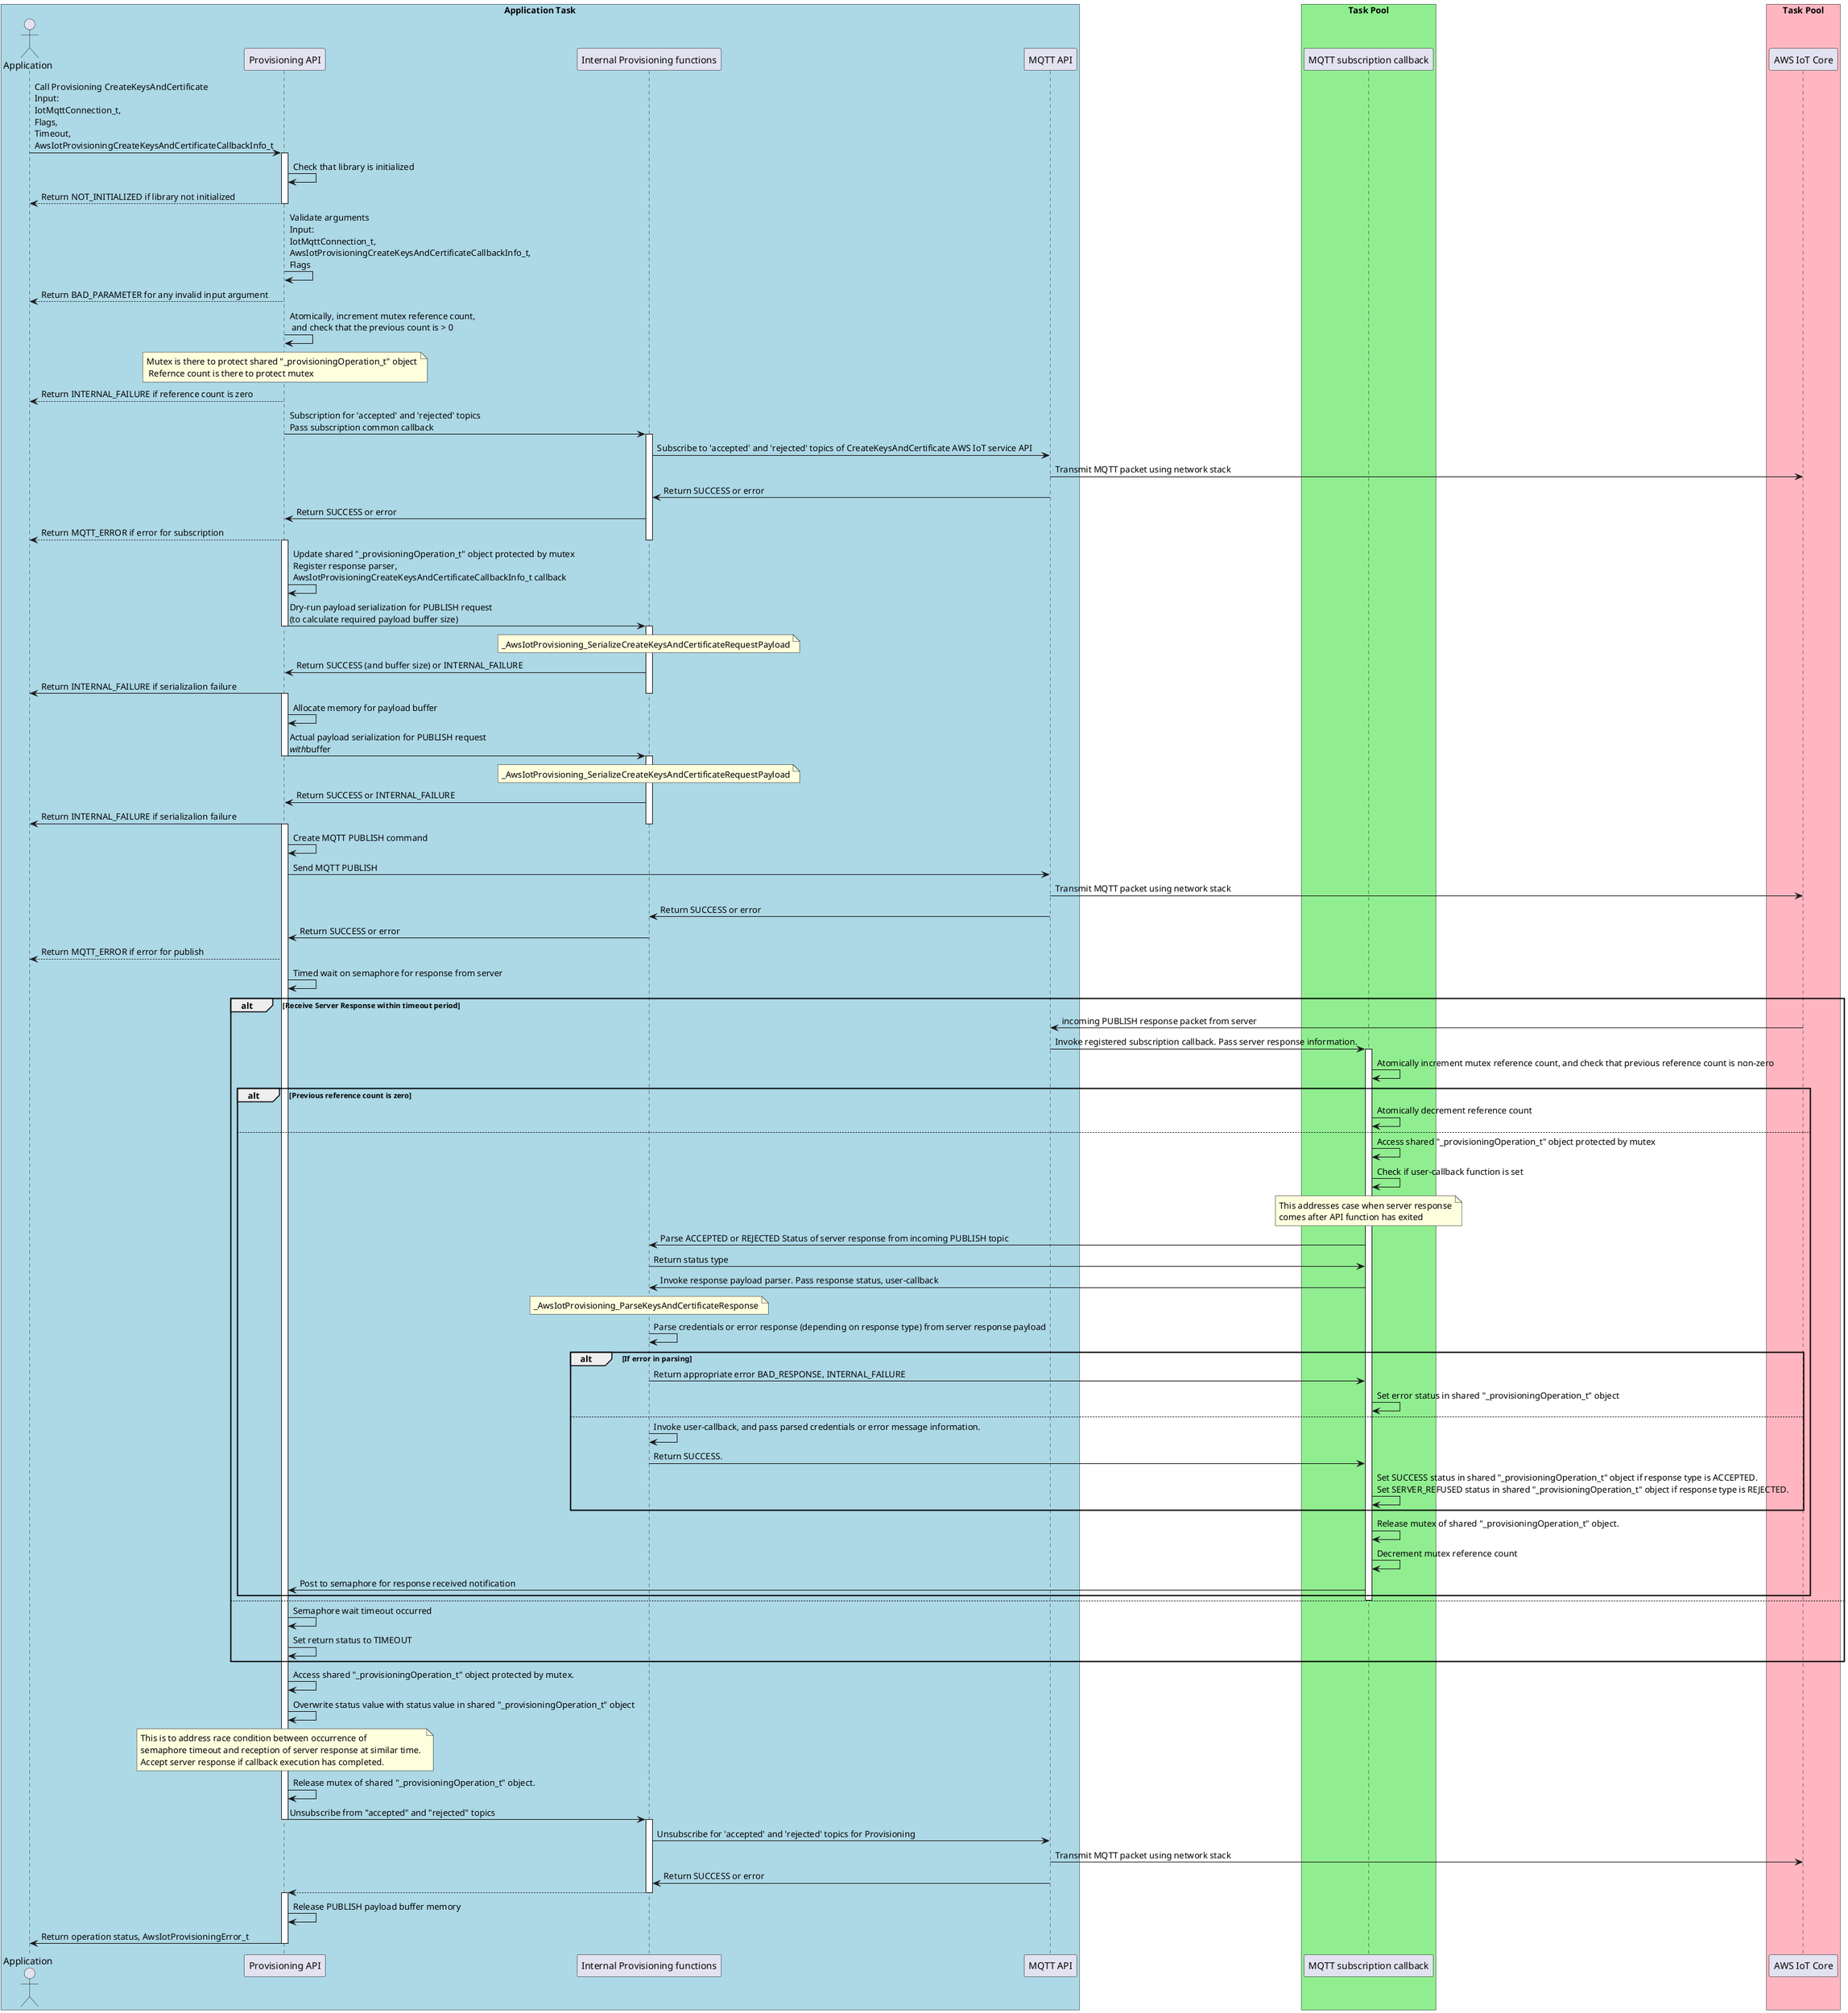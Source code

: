 @startuml
skinparam classFontSize 8
skinparam classFontName Helvetica

box "Application Task" #LightBlue
actor Application as app
participant "Provisioning API" as provisioning
participant "Internal Provisioning functions" as internal
participant "MQTT API" as mqtt
end box

box "Task Pool" #LightGreen
participant "MQTT subscription callback" as callback
end box

box "Task Pool" #LightPink
participant "AWS IoT Core" as aws
end box

app -> provisioning: Call Provisioning CreateKeysAndCertificate\nInput:\nIotMqttConnection_t,\nFlags,\nTimeout,\nAwsIotProvisioningCreateKeysAndCertificateCallbackInfo_t
activate provisioning

provisioning -> provisioning: Check that library is initialized
return Return NOT_INITIALIZED if library not initialized

provisioning -> provisioning: Validate arguments\nInput:\nIotMqttConnection_t,\nAwsIotProvisioningCreateKeysAndCertificateCallbackInfo_t,\nFlags
provisioning --> app: Return BAD_PARAMETER for any invalid input argument

provisioning -> provisioning: Atomically, increment mutex reference count,\n and check that the previous count is > 0
note over provisioning: Mutex is there to protect shared "_provisioningOperation_t" object\n Refernce count is there to protect mutex
provisioning --> app: Return INTERNAL_FAILURE if reference count is zero

provisioning -> internal: Subscription for 'accepted' and 'rejected' topics\nPass subscription common callback
deactivate provisioning
activate internal
internal -> mqtt: Subscribe to 'accepted' and 'rejected' topics of CreateKeysAndCertificate AWS IoT service API
mqtt -> aws: Transmit MQTT packet using network stack
mqtt -> internal: Return SUCCESS or error
internal -> provisioning: Return SUCCESS or error
provisioning --> app: Return MQTT_ERROR if error for subscription
deactivate internal
activate provisioning

provisioning -> provisioning: Update shared "_provisioningOperation_t" object protected by mutex\nRegister response parser,\nAwsIotProvisioningCreateKeysAndCertificateCallbackInfo_t callback

provisioning -> internal: Dry-run payload serialization for PUBLISH request\n(to calculate required payload buffer size)
deactivate provisioning
activate internal
note over internal: _AwsIotProvisioning_SerializeCreateKeysAndCertificateRequestPayload
internal -> provisioning: Return SUCCESS (and buffer size) or INTERNAL_FAILURE
provisioning -> app: Return INTERNAL_FAILURE if serializalion failure
deactivate internal
activate provisioning

provisioning -> provisioning: Allocate memory for payload buffer
provisioning -> internal: Actual payload serialization for PUBLISH request\n<i>with</i>buffer
deactivate provisioning
activate internal
note over internal: _AwsIotProvisioning_SerializeCreateKeysAndCertificateRequestPayload
internal -> provisioning: Return SUCCESS or INTERNAL_FAILURE
provisioning -> app: Return INTERNAL_FAILURE if serializalion failure
deactivate internal
activate provisioning

provisioning -> provisioning: Create MQTT PUBLISH command
provisioning -> mqtt: Send MQTT PUBLISH
mqtt -> aws: Transmit MQTT packet using network stack
mqtt -> internal: Return SUCCESS or error
internal -> provisioning: Return SUCCESS or error
provisioning --> app: Return MQTT_ERROR if error for publish

provisioning -> provisioning: Timed wait on semaphore for response from server
alt Receive Server Response within timeout period
aws -> mqtt : incoming PUBLISH response packet from server
mqtt -> callback: Invoke registered subscription callback. Pass server response information.
activate callback
callback -> callback: Atomically increment mutex reference count, and check that previous reference count is non-zero
alt Previous reference count is zero
callback -> callback: Atomically decrement reference count
else
callback -> callback: Access shared "_provisioningOperation_t" object protected by mutex
callback -> callback: Check if user-callback function is set
note over callback: This addresses case when server response\ncomes after API function has exited
callback -> internal: Parse ACCEPTED or REJECTED Status of server response from incoming PUBLISH topic
internal -> callback: Return status type
callback -> internal: Invoke response payload parser. Pass response status, user-callback 
note over internal: _AwsIotProvisioning_ParseKeysAndCertificateResponse
internal -> internal: Parse credentials or error response (depending on response type) from server response payload
alt If error in parsing
internal -> callback: Return appropriate error BAD_RESPONSE, INTERNAL_FAILURE
callback -> callback: Set error status in shared "_provisioningOperation_t" object
else 
internal -> internal: Invoke user-callback, and pass parsed credentials or error message information.
internal -> callback: Return SUCCESS.
callback -> callback: Set SUCCESS status in shared "_provisioningOperation_t" object if response type is ACCEPTED.\nSet SERVER_REFUSED status in shared "_provisioningOperation_t" object if response type is REJECTED.
end alt
callback -> callback: Release mutex of shared "_provisioningOperation_t" object.
callback -> callback: Decrement mutex reference count
callback -> provisioning: Post to semaphore for response received notification
end alt
deactivate callback
else
provisioning -> provisioning: Semaphore wait timeout occurred
provisioning -> provisioning: Set return status to TIMEOUT
end alt
provisioning -> provisioning: Access shared "_provisioningOperation_t" object protected by mutex.
provisioning -> provisioning: Overwrite status value with status value in shared "_provisioningOperation_t" object
note over provisioning: This is to address race condition between occurrence of\nsemaphore timeout and reception of server response at similar time. \nAccept server response if callback execution has completed.
provisioning -> provisioning: Release mutex of shared "_provisioningOperation_t" object.

provisioning -> internal: Unsubscribe from "accepted" and "rejected" topics
deactivate provisioning
activate internal
internal -> mqtt: Unsubscribe for 'accepted' and 'rejected' topics for Provisioning
mqtt -> aws: Transmit MQTT packet using network stack
mqtt -> internal: Return SUCCESS or error
return
deactivate internal
activate provisioning
provisioning -> provisioning: Release PUBLISH payload buffer memory
provisioning -> app: Return operation status, AwsIotProvisioningError_t
deactivate provisioning

@enduml